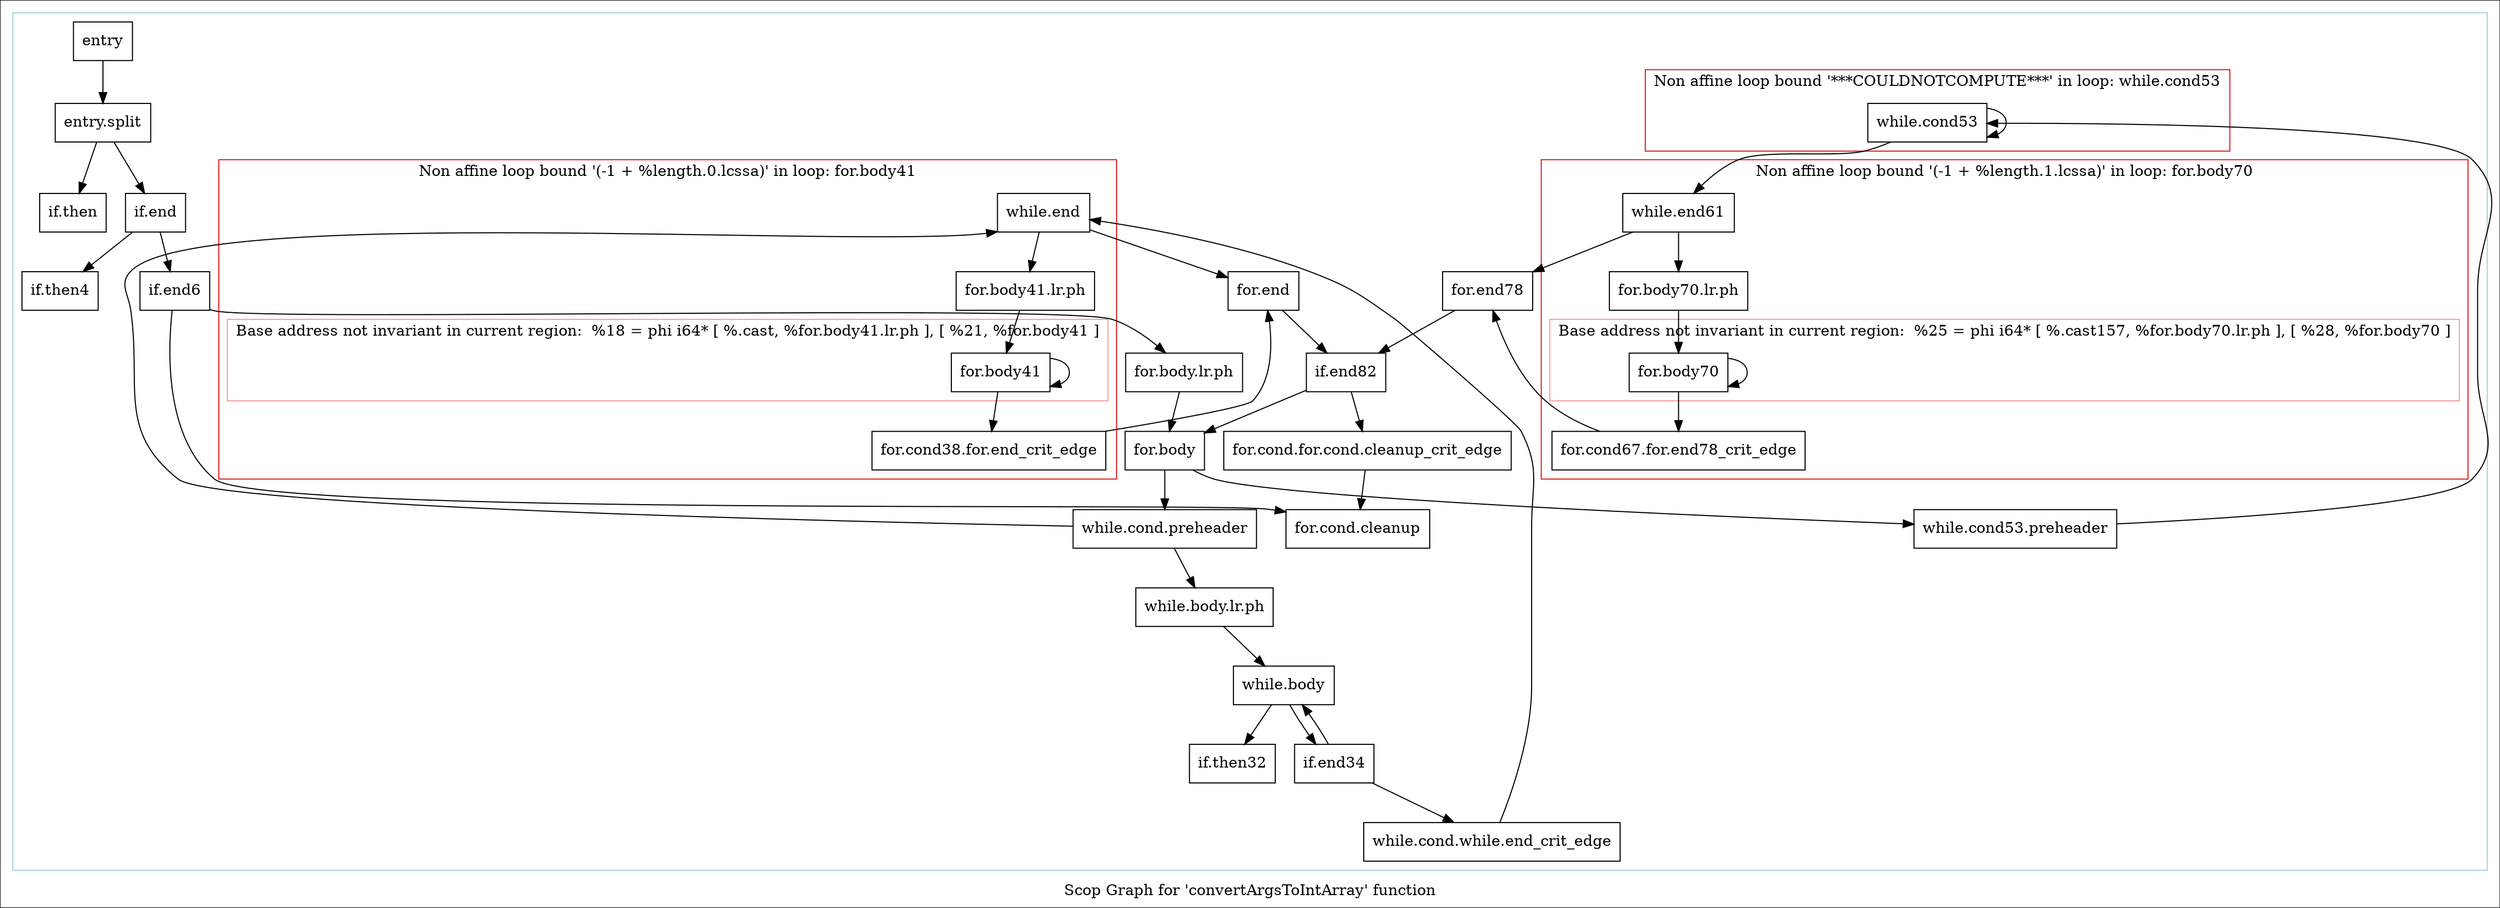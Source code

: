 digraph "Scop Graph for 'convertArgsToIntArray' function" {
	label="Scop Graph for 'convertArgsToIntArray' function";

	Node0xc5a4080 [shape=record,label="{entry}"];
	Node0xc5a4080 -> Node0xc5b2180;
	Node0xc5b2180 [shape=record,label="{entry.split}"];
	Node0xc5b2180 -> Node0xc5b25c0;
	Node0xc5b2180 -> Node0xc606570;
	Node0xc5b25c0 [shape=record,label="{if.then}"];
	Node0xc606570 [shape=record,label="{if.end}"];
	Node0xc606570 -> Node0xc599920;
	Node0xc606570 -> Node0xc5cf7a0;
	Node0xc599920 [shape=record,label="{if.then4}"];
	Node0xc5cf7a0 [shape=record,label="{if.end6}"];
	Node0xc5cf7a0 -> Node0xc5bed20;
	Node0xc5cf7a0 -> Node0xc586ab0;
	Node0xc5bed20 [shape=record,label="{for.body.lr.ph}"];
	Node0xc5bed20 -> Node0xc599450;
	Node0xc599450 [shape=record,label="{for.body}"];
	Node0xc599450 -> Node0xc585fd0;
	Node0xc599450 -> Node0xc58d990;
	Node0xc585fd0 [shape=record,label="{while.cond53.preheader}"];
	Node0xc585fd0 -> Node0xc5bf8c0;
	Node0xc5bf8c0 [shape=record,label="{while.cond53}"];
	Node0xc5bf8c0 -> Node0xc5ea370;
	Node0xc5bf8c0 -> Node0xc5bf8c0[constraint=false];
	Node0xc5ea370 [shape=record,label="{while.end61}"];
	Node0xc5ea370 -> Node0xc603210;
	Node0xc5ea370 -> Node0xc5a17f0;
	Node0xc603210 [shape=record,label="{for.end78}"];
	Node0xc603210 -> Node0xc5b6140;
	Node0xc5b6140 [shape=record,label="{if.end82}"];
	Node0xc5b6140 -> Node0xc599450;
	Node0xc5b6140 -> Node0xc5b7620;
	Node0xc5b7620 [shape=record,label="{for.cond.for.cond.cleanup_crit_edge}"];
	Node0xc5b7620 -> Node0xc586ab0;
	Node0xc586ab0 [shape=record,label="{for.cond.cleanup}"];
	Node0xc5a17f0 [shape=record,label="{for.body70.lr.ph}"];
	Node0xc5a17f0 -> Node0xc5c6a30;
	Node0xc5c6a30 [shape=record,label="{for.body70}"];
	Node0xc5c6a30 -> Node0xc5c6a30[constraint=false];
	Node0xc5c6a30 -> Node0xc5cafd0;
	Node0xc5cafd0 [shape=record,label="{for.cond67.for.end78_crit_edge}"];
	Node0xc5cafd0 -> Node0xc603210;
	Node0xc58d990 [shape=record,label="{while.cond.preheader}"];
	Node0xc58d990 -> Node0xc5d0be0;
	Node0xc58d990 -> Node0xc5d0c00;
	Node0xc5d0be0 [shape=record,label="{while.end}"];
	Node0xc5d0be0 -> Node0xc5d0c20;
	Node0xc5d0be0 -> Node0xc5e88f0;
	Node0xc5d0c20 [shape=record,label="{for.end}"];
	Node0xc5d0c20 -> Node0xc5b6140;
	Node0xc5e88f0 [shape=record,label="{for.body41.lr.ph}"];
	Node0xc5e88f0 -> Node0xc5c5380;
	Node0xc5c5380 [shape=record,label="{for.body41}"];
	Node0xc5c5380 -> Node0xc5c5380[constraint=false];
	Node0xc5c5380 -> Node0xc5d3490;
	Node0xc5d3490 [shape=record,label="{for.cond38.for.end_crit_edge}"];
	Node0xc5d3490 -> Node0xc5d0c20;
	Node0xc5d0c00 [shape=record,label="{while.body.lr.ph}"];
	Node0xc5d0c00 -> Node0xc5a34f0;
	Node0xc5a34f0 [shape=record,label="{while.body}"];
	Node0xc5a34f0 -> Node0xc5a3510;
	Node0xc5a34f0 -> Node0xc5a3530;
	Node0xc5a3510 [shape=record,label="{if.then32}"];
	Node0xc5a3530 [shape=record,label="{if.end34}"];
	Node0xc5a3530 -> Node0xc5ae7a0;
	Node0xc5a3530 -> Node0xc5a34f0;
	Node0xc5ae7a0 [shape=record,label="{while.cond.while.end_crit_edge}"];
	Node0xc5ae7a0 -> Node0xc5d0be0;
	colorscheme = "paired12"
        subgraph cluster_0xc5ccf00 {
          label = "";
          style = solid;
          color = 1
          subgraph cluster_0xc5f09d0 {
            label = "Non affine loop bound '***COULDNOTCOMPUTE***' in loop: while.cond53";
            style = solid;
            color = 6
            Node0xc5bf8c0;
          }
          subgraph cluster_0xc5eb600 {
            label = "Non affine loop bound '(-1 + %length.1.lcssa)' in loop: for.body70";
            style = solid;
            color = 6
            subgraph cluster_0xc5e8870 {
              label = "Base address not invariant in current region:  %25 = phi i64* [ %.cast157, %for.body70.lr.ph ], [ %28, %for.body70 ]";
              style = solid;
              color = 5
              Node0xc5c6a30;
            }
            Node0xc5ea370;
            Node0xc5a17f0;
            Node0xc5cafd0;
          }
          subgraph cluster_0xc5f2a10 {
            label = "Non affine loop bound '(-1 + %length.0.lcssa)' in loop: for.body41";
            style = solid;
            color = 6
            subgraph cluster_0xc5bec60 {
              label = "Base address not invariant in current region:  %18 = phi i64* [ %.cast, %for.body41.lr.ph ], [ %21, %for.body41 ]";
              style = solid;
              color = 5
              Node0xc5c5380;
            }
            Node0xc5d0be0;
            Node0xc5e88f0;
            Node0xc5d3490;
          }
          Node0xc5a4080;
          Node0xc5b2180;
          Node0xc5b25c0;
          Node0xc606570;
          Node0xc599920;
          Node0xc5cf7a0;
          Node0xc5bed20;
          Node0xc599450;
          Node0xc585fd0;
          Node0xc603210;
          Node0xc5b6140;
          Node0xc5b7620;
          Node0xc586ab0;
          Node0xc58d990;
          Node0xc5d0c20;
          Node0xc5d0c00;
          Node0xc5a34f0;
          Node0xc5a3510;
          Node0xc5a3530;
          Node0xc5ae7a0;
        }
}
